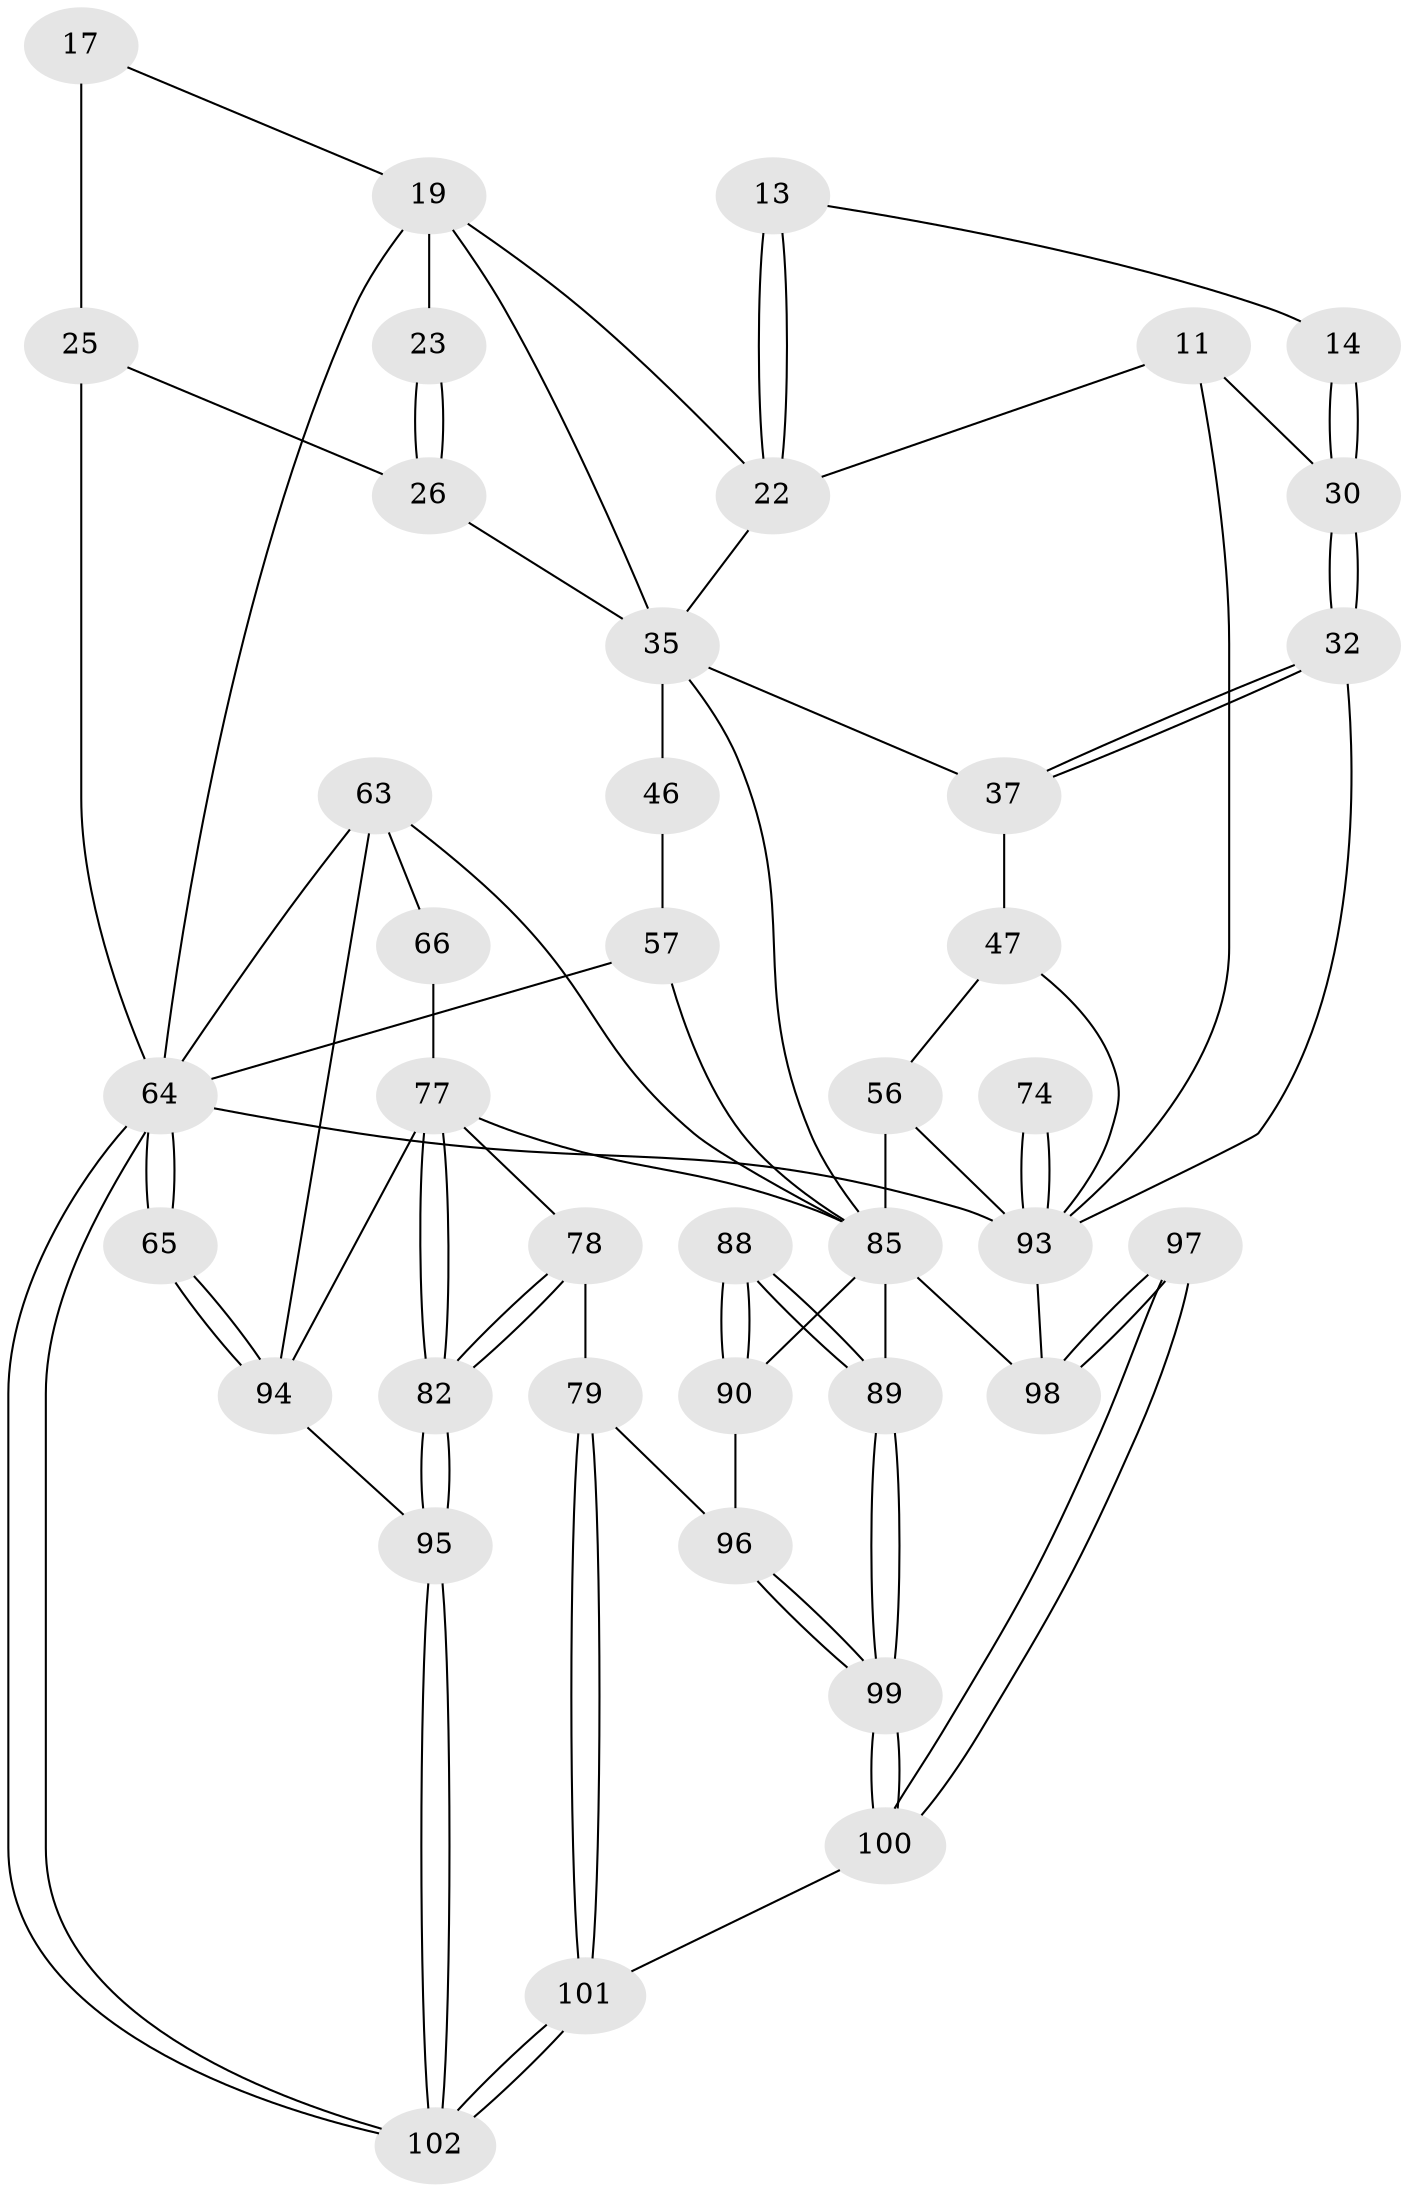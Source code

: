 // original degree distribution, {3: 0.0196078431372549, 6: 0.2647058823529412, 4: 0.28431372549019607, 5: 0.43137254901960786}
// Generated by graph-tools (version 1.1) at 2025/06/03/04/25 22:06:11]
// undirected, 40 vertices, 88 edges
graph export_dot {
graph [start="1"]
  node [color=gray90,style=filled];
  11 [pos="+0.137803424063851+0.10001781784932855",super="+10+5"];
  13 [pos="+0.2829097977269807+0.20938288053068227"];
  14 [pos="+0.23576327272091896+0.21672952980392435"];
  17 [pos="+0.6403711393312237+0.10881296663774838"];
  19 [pos="+0.5298522475587055+0.23788663928933318",super="+18"];
  22 [pos="+0.34184680693608555+0.24696903617824778",super="+8+9"];
  23 [pos="+0.6353365829792652+0.14290962373512658"];
  25 [pos="+0.725696393639696+0.26596948276171667",super="+24"];
  26 [pos="+0.7173753382483815+0.2686529663572245"];
  30 [pos="+0.13967391006017746+0.2801369710571531",super="+27+15"];
  32 [pos="+0.12590096382259203+0.2953147533840046",super="+28"];
  35 [pos="+0.3242014922244751+0.4083268454878037",super="+34+33"];
  37 [pos="+0.1030801474432771+0.34460638837612906",super="+36"];
  46 [pos="+0.3456388620372887+0.40825147446491533",super="+42"];
  47 [pos="+0.19015962408791684+0.5074707123161581",super="+44"];
  56 [pos="+0.22734778664996177+0.7320987172922847",super="+54"];
  57 [pos="+0.5743332525592317+0.6267209016106968",super="+40+51"];
  63 [pos="+0.7717576872907213+0.6469087205846372",super="+59+62"];
  64 [pos="+1+1",super="+3+61"];
  65 [pos="+1+0.97314204648675"];
  66 [pos="+0.6949507160468219+0.7492224478680859"];
  74 [pos="+0+1"];
  77 [pos="+0.8025668055681856+0.8204943771056062",super="+70+71"];
  78 [pos="+0.6395856657305092+0.890278149677522"];
  79 [pos="+0.6202716097046804+0.8890939468253595"];
  82 [pos="+0.6878292530011451+0.9206805391123025"];
  85 [pos="+0.2770596205402058+0.8542934126912419",super="+55+69+68"];
  88 [pos="+0.4062819632239538+0.9526032559877625",super="+87"];
  89 [pos="+0.36950396332359386+1",super="+84+83"];
  90 [pos="+0.4759184205645962+0.9023227282912343",super="+86"];
  93 [pos="+0.0693818647943067+0.910079490549868",super="+72+75"];
  94 [pos="+0.8451793177521161+0.9418179511353943",super="+76"];
  95 [pos="+0.7390773821925918+1"];
  96 [pos="+0.5116563986260493+0.951794613742559",super="+80"];
  97 [pos="+0.2898919152816066+1"];
  98 [pos="+0.010928043857860382+1",super="+92+91"];
  99 [pos="+0.40604018187756913+1"];
  100 [pos="+0.4067246504366808+1"];
  101 [pos="+0.4544267078167848+1"];
  102 [pos="+0.723500849162709+1"];
  11 -- 22;
  11 -- 30;
  11 -- 93 [weight=2];
  13 -- 14;
  13 -- 22 [weight=2];
  13 -- 22;
  14 -- 30 [weight=2];
  14 -- 30;
  17 -- 19;
  17 -- 25 [weight=2];
  19 -- 23 [weight=2];
  19 -- 64;
  19 -- 22;
  19 -- 35;
  22 -- 35;
  23 -- 26;
  23 -- 26;
  25 -- 26;
  25 -- 64 [weight=2];
  26 -- 35;
  30 -- 32 [weight=2];
  30 -- 32;
  32 -- 37;
  32 -- 37;
  32 -- 93;
  35 -- 46 [weight=2];
  35 -- 37;
  35 -- 85;
  37 -- 47 [weight=2];
  46 -- 57 [weight=3];
  47 -- 93;
  47 -- 56 [weight=2];
  56 -- 93;
  56 -- 85 [weight=2];
  57 -- 64;
  57 -- 85 [weight=2];
  63 -- 66 [weight=2];
  63 -- 64 [weight=2];
  63 -- 94;
  63 -- 85;
  64 -- 65 [weight=2];
  64 -- 65;
  64 -- 102;
  64 -- 102;
  64 -- 93 [weight=2];
  65 -- 94;
  65 -- 94;
  66 -- 77;
  74 -- 93 [weight=3];
  74 -- 93;
  77 -- 82;
  77 -- 82;
  77 -- 94;
  77 -- 85;
  77 -- 78;
  78 -- 79;
  78 -- 82;
  78 -- 82;
  79 -- 101;
  79 -- 101;
  79 -- 96;
  82 -- 95;
  82 -- 95;
  85 -- 98;
  85 -- 89 [weight=2];
  85 -- 90;
  88 -- 89 [weight=2];
  88 -- 89;
  88 -- 90 [weight=2];
  88 -- 90;
  89 -- 99;
  89 -- 99;
  90 -- 96 [weight=2];
  93 -- 98 [weight=2];
  94 -- 95;
  95 -- 102;
  95 -- 102;
  96 -- 99;
  96 -- 99;
  97 -- 98 [weight=2];
  97 -- 98;
  97 -- 100;
  97 -- 100;
  99 -- 100;
  99 -- 100;
  100 -- 101;
  101 -- 102;
  101 -- 102;
}
